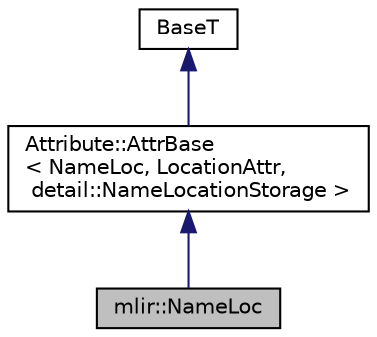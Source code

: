 digraph "mlir::NameLoc"
{
  bgcolor="transparent";
  edge [fontname="Helvetica",fontsize="10",labelfontname="Helvetica",labelfontsize="10"];
  node [fontname="Helvetica",fontsize="10",shape=record];
  Node3 [label="mlir::NameLoc",height=0.2,width=0.4,color="black", fillcolor="grey75", style="filled", fontcolor="black"];
  Node4 -> Node3 [dir="back",color="midnightblue",fontsize="10",style="solid",fontname="Helvetica"];
  Node4 [label="Attribute::AttrBase\l\< NameLoc, LocationAttr,\l detail::NameLocationStorage \>",height=0.2,width=0.4,color="black",URL="$classmlir_1_1detail_1_1StorageUserBase.html",tooltip="Utility class for implementing users of storage classes uniqued by a StorageUniquer. "];
  Node5 -> Node4 [dir="back",color="midnightblue",fontsize="10",style="solid",fontname="Helvetica"];
  Node5 [label="BaseT",height=0.2,width=0.4,color="black",URL="$classBaseT.html"];
}
